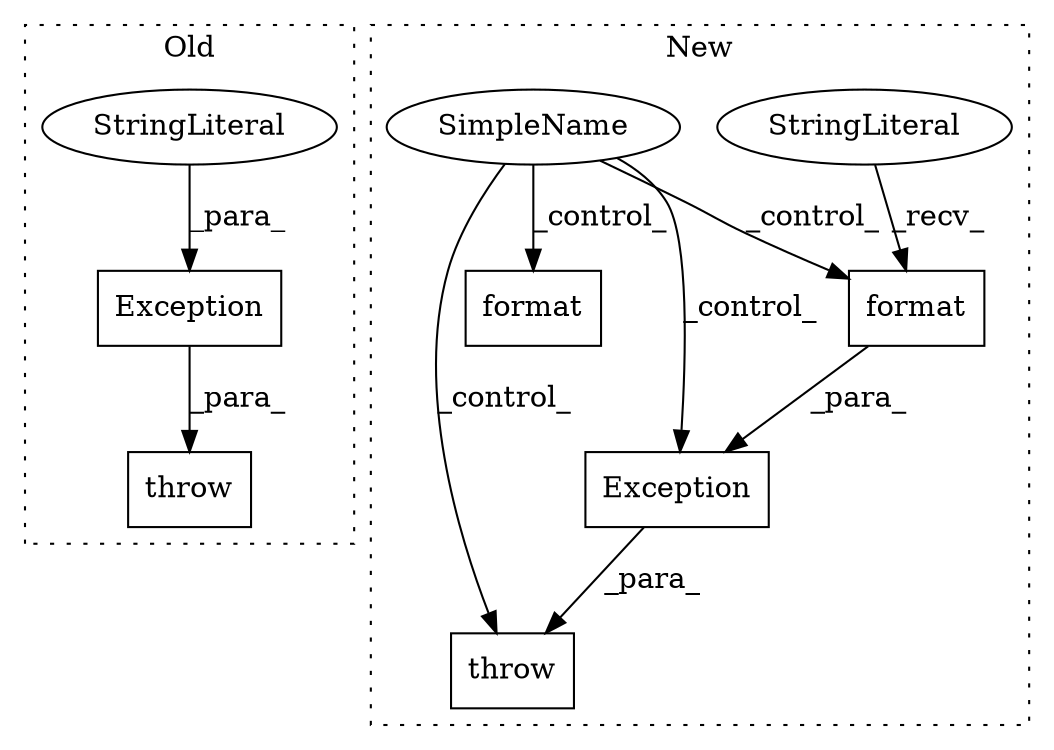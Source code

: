 digraph G {
subgraph cluster0 {
1 [label="throw" a="53" s="861" l="6" shape="box"];
4 [label="Exception" a="32" s="867,926" l="10,1" shape="box"];
7 [label="StringLiteral" a="45" s="877" l="49" shape="ellipse"];
label = "Old";
style="dotted";
}
subgraph cluster1 {
2 [label="Exception" a="32" s="1308,1445" l="10,1" shape="box"];
3 [label="throw" a="53" s="1302" l="6" shape="box"];
5 [label="format" a="32" s="1420,1444" l="7,1" shape="box"];
6 [label="StringLiteral" a="45" s="1318" l="101" shape="ellipse"];
8 [label="SimpleName" a="42" s="" l="" shape="ellipse"];
9 [label="format" a="32" s="1021,1052" l="7,1" shape="box"];
label = "New";
style="dotted";
}
2 -> 3 [label="_para_"];
4 -> 1 [label="_para_"];
5 -> 2 [label="_para_"];
6 -> 5 [label="_recv_"];
7 -> 4 [label="_para_"];
8 -> 2 [label="_control_"];
8 -> 3 [label="_control_"];
8 -> 9 [label="_control_"];
8 -> 5 [label="_control_"];
}